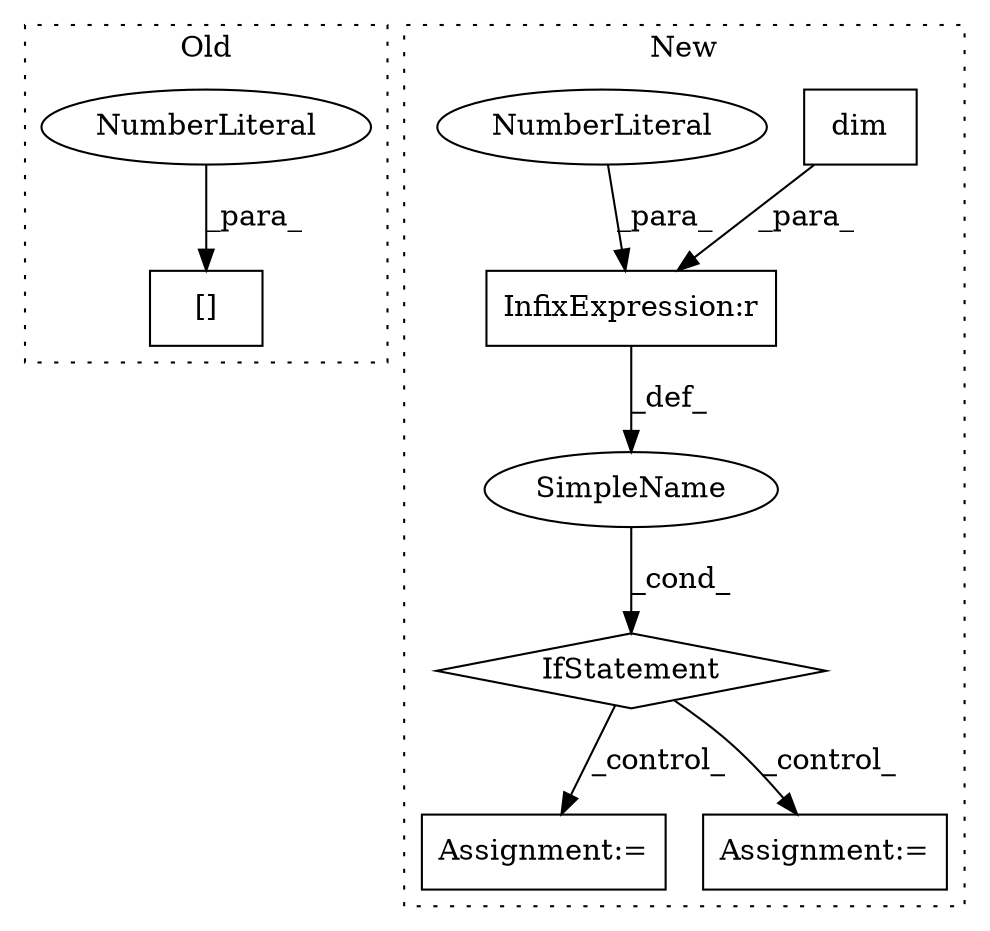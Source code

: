 digraph G {
subgraph cluster0 {
1 [label="[]" a="2" s="2014,2027" l="12,1" shape="box"];
6 [label="NumberLiteral" a="34" s="2026" l="1" shape="ellipse"];
label = "Old";
style="dotted";
}
subgraph cluster1 {
2 [label="dim" a="32" s="3029" l="5" shape="box"];
3 [label="InfixExpression:r" a="27" s="3034" l="4" shape="box"];
4 [label="NumberLiteral" a="34" s="3038" l="1" shape="ellipse"];
5 [label="IfStatement" a="25" s="3010,3039" l="4,2" shape="diamond"];
7 [label="SimpleName" a="42" s="" l="" shape="ellipse"];
8 [label="Assignment:=" a="7" s="3129" l="1" shape="box"];
9 [label="Assignment:=" a="7" s="3238,3330" l="57,2" shape="box"];
label = "New";
style="dotted";
}
2 -> 3 [label="_para_"];
3 -> 7 [label="_def_"];
4 -> 3 [label="_para_"];
5 -> 9 [label="_control_"];
5 -> 8 [label="_control_"];
6 -> 1 [label="_para_"];
7 -> 5 [label="_cond_"];
}